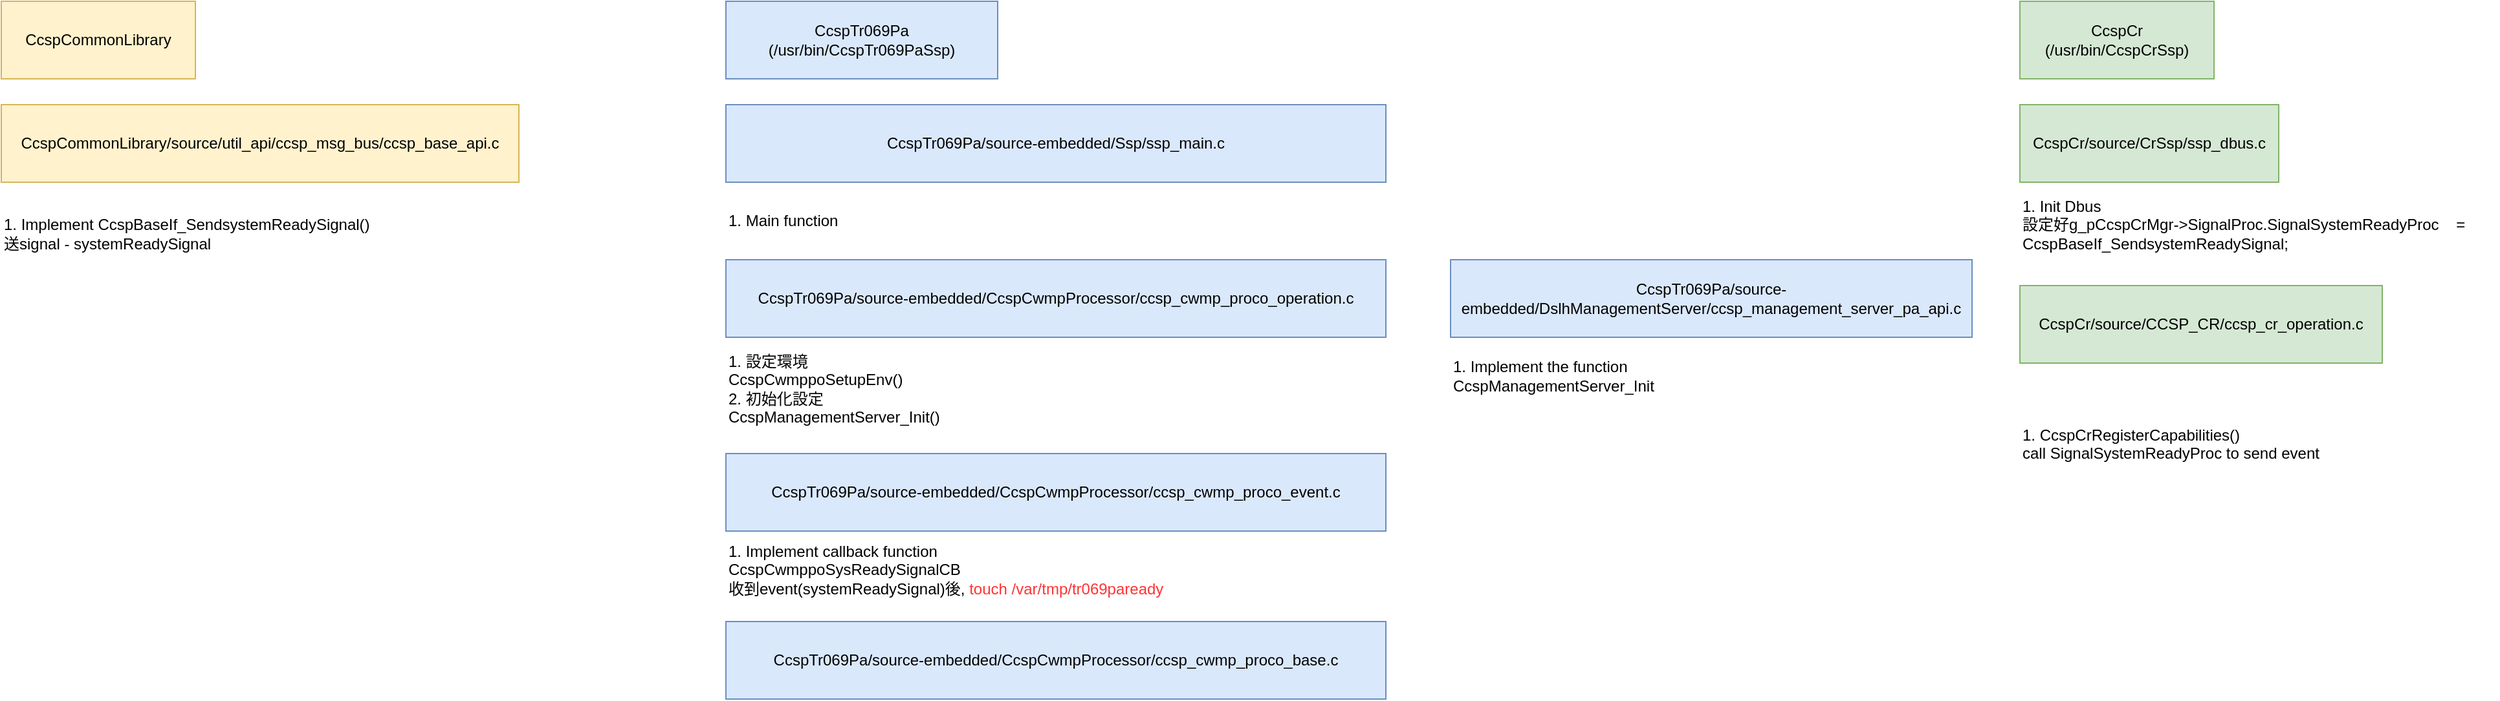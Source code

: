 <mxfile version="13.5.1" type="device"><diagram id="OylcK9fG_IWqdOKacbt0" name="TR069"><mxGraphModel dx="1913" dy="806" grid="1" gridSize="10" guides="1" tooltips="1" connect="1" arrows="1" fold="1" page="1" pageScale="1" pageWidth="827" pageHeight="1169" math="0" shadow="0"><root><mxCell id="0"/><mxCell id="1" parent="0"/><mxCell id="1JbcVxu9aKOTrACL6_xq-1" value="CcspTr069Pa&lt;br&gt;(/usr/bin/CcspTr069PaSsp)" style="rounded=0;whiteSpace=wrap;html=1;fillColor=#dae8fc;strokeColor=#6c8ebf;" vertex="1" parent="1"><mxGeometry y="160" width="210" height="60" as="geometry"/></mxCell><mxCell id="1JbcVxu9aKOTrACL6_xq-2" value="CcspCr&lt;br&gt;(/usr/bin/CcspCrSsp)" style="rounded=0;whiteSpace=wrap;html=1;fillColor=#d5e8d4;strokeColor=#82b366;" vertex="1" parent="1"><mxGeometry x="1000" y="160" width="150" height="60" as="geometry"/></mxCell><mxCell id="1JbcVxu9aKOTrACL6_xq-3" value="CcspTr069Pa/source-embedded/CcspCwmpProcessor/ccsp_cwmp_proco_event.c" style="rounded=0;whiteSpace=wrap;html=1;fillColor=#dae8fc;strokeColor=#6c8ebf;" vertex="1" parent="1"><mxGeometry y="510" width="510" height="60" as="geometry"/></mxCell><mxCell id="1JbcVxu9aKOTrACL6_xq-4" value="CcspTr069Pa/source-embedded/CcspCwmpProcessor/ccsp_cwmp_proco_operation.c" style="rounded=0;whiteSpace=wrap;html=1;fillColor=#dae8fc;strokeColor=#6c8ebf;" vertex="1" parent="1"><mxGeometry y="360" width="510" height="60" as="geometry"/></mxCell><mxCell id="1JbcVxu9aKOTrACL6_xq-5" value="CcspTr069Pa/source-embedded/Ssp/ssp_main.c" style="rounded=0;whiteSpace=wrap;html=1;fillColor=#dae8fc;strokeColor=#6c8ebf;" vertex="1" parent="1"><mxGeometry y="240" width="510" height="60" as="geometry"/></mxCell><mxCell id="1JbcVxu9aKOTrACL6_xq-6" value="CcspTr069Pa/source-embedded/DslhManagementServer/ccsp_management_server_pa_api.c" style="rounded=0;whiteSpace=wrap;html=1;fillColor=#dae8fc;strokeColor=#6c8ebf;" vertex="1" parent="1"><mxGeometry x="560" y="360" width="403" height="60" as="geometry"/></mxCell><mxCell id="1JbcVxu9aKOTrACL6_xq-7" value="CcspTr069Pa/source-embedded/CcspCwmpProcessor/ccsp_cwmp_proco_base.c" style="rounded=0;whiteSpace=wrap;html=1;fillColor=#dae8fc;strokeColor=#6c8ebf;" vertex="1" parent="1"><mxGeometry y="640" width="510" height="60" as="geometry"/></mxCell><mxCell id="1JbcVxu9aKOTrACL6_xq-11" value="1. Main function" style="text;html=1;strokeColor=none;fillColor=none;align=left;verticalAlign=middle;whiteSpace=wrap;rounded=0;" vertex="1" parent="1"><mxGeometry y="300" width="230" height="60" as="geometry"/></mxCell><mxCell id="1JbcVxu9aKOTrACL6_xq-12" value="1.&amp;nbsp;&lt;span style=&quot;text-align: center&quot;&gt;設定環境&lt;/span&gt;&lt;br style=&quot;text-align: center&quot;&gt;&lt;span style=&quot;text-align: center&quot;&gt;CcspCwmppoSetupEnv()&lt;br&gt;2. 初始化設定&lt;br&gt;CcspManagementServer_Init()&lt;br&gt;&lt;/span&gt;" style="text;html=1;strokeColor=none;fillColor=none;align=left;verticalAlign=middle;whiteSpace=wrap;rounded=0;" vertex="1" parent="1"><mxGeometry y="430" width="230" height="60" as="geometry"/></mxCell><mxCell id="1JbcVxu9aKOTrACL6_xq-13" value="&lt;div style=&quot;text-align: left&quot;&gt;&lt;span style=&quot;text-align: center&quot;&gt;1. Implement callback function&lt;/span&gt;&lt;/div&gt;&lt;div style=&quot;text-align: left&quot;&gt;&lt;span style=&quot;text-align: center&quot;&gt;CcspCwmppoSysReadySignalCB&lt;/span&gt;&lt;/div&gt;&lt;div style=&quot;text-align: left&quot;&gt;&lt;span style=&quot;text-align: center&quot;&gt;收到event(&lt;/span&gt;&lt;span style=&quot;text-align: center&quot;&gt;systemReadySignal&lt;/span&gt;&lt;span style=&quot;text-align: center&quot;&gt;)後, &lt;font color=&quot;#ff3333&quot;&gt;touch /var/tmp/tr069paready&lt;/font&gt;&lt;/span&gt;&lt;/div&gt;" style="text;html=1;strokeColor=none;fillColor=none;align=left;verticalAlign=middle;whiteSpace=wrap;rounded=0;" vertex="1" parent="1"><mxGeometry y="570" width="390" height="60" as="geometry"/></mxCell><mxCell id="1JbcVxu9aKOTrACL6_xq-14" value="1. Implement the function&lt;span style=&quot;text-align: center&quot;&gt;&lt;br&gt;CcspManagementServer_Init&lt;br&gt;&lt;/span&gt;" style="text;html=1;strokeColor=none;fillColor=none;align=left;verticalAlign=middle;whiteSpace=wrap;rounded=0;" vertex="1" parent="1"><mxGeometry x="560" y="420" width="230" height="60" as="geometry"/></mxCell><mxCell id="1JbcVxu9aKOTrACL6_xq-16" value="CcspCommonLibrary" style="rounded=0;whiteSpace=wrap;html=1;fillColor=#fff2cc;strokeColor=#d6b656;" vertex="1" parent="1"><mxGeometry x="-560" y="160" width="150" height="60" as="geometry"/></mxCell><mxCell id="1JbcVxu9aKOTrACL6_xq-17" value="1. Implement CcspBaseIf_SendsystemReadySignal()&lt;br&gt;送signal -&amp;nbsp;systemReadySignal" style="text;html=1;strokeColor=none;fillColor=none;align=left;verticalAlign=middle;whiteSpace=wrap;rounded=0;" vertex="1" parent="1"><mxGeometry x="-560" y="310" width="420" height="60" as="geometry"/></mxCell><mxCell id="1JbcVxu9aKOTrACL6_xq-18" value="CcspCr/source/CrSsp/ssp_dbus.c" style="rounded=0;whiteSpace=wrap;html=1;fillColor=#d5e8d4;strokeColor=#82b366;" vertex="1" parent="1"><mxGeometry x="1000" y="240" width="200" height="60" as="geometry"/></mxCell><mxCell id="1JbcVxu9aKOTrACL6_xq-19" value="&lt;span style=&quot;text-align: center&quot;&gt;1. Init Dbus&lt;br&gt;設定好&lt;/span&gt;&lt;span style=&quot;text-align: center&quot;&gt;g_pCcspCrMgr-&amp;gt;SignalProc.SignalSystemReadyProc&amp;nbsp; &amp;nbsp; = CcspBaseIf_SendsystemReadySignal;&lt;br&gt;&lt;br&gt;&lt;/span&gt;" style="text;html=1;strokeColor=none;fillColor=none;align=left;verticalAlign=middle;whiteSpace=wrap;rounded=0;" vertex="1" parent="1"><mxGeometry x="1000" y="310" width="370" height="60" as="geometry"/></mxCell><mxCell id="1JbcVxu9aKOTrACL6_xq-20" value="CcspCommonLibrary/source/util_api/ccsp_msg_bus/ccsp_base_api.c" style="rounded=0;whiteSpace=wrap;html=1;fillColor=#fff2cc;strokeColor=#d6b656;" vertex="1" parent="1"><mxGeometry x="-560" y="240" width="400" height="60" as="geometry"/></mxCell><mxCell id="1JbcVxu9aKOTrACL6_xq-21" value="CcspCr/source/CCSP_CR/ccsp_cr_operation.c" style="rounded=0;whiteSpace=wrap;html=1;fillColor=#d5e8d4;strokeColor=#82b366;" vertex="1" parent="1"><mxGeometry x="1000" y="380" width="280" height="60" as="geometry"/></mxCell><mxCell id="1JbcVxu9aKOTrACL6_xq-22" value="&lt;span style=&quot;text-align: center&quot;&gt;1. CcspCrRegisterCapabilities()&lt;br&gt;&lt;/span&gt;&lt;span style=&quot;text-align: center&quot;&gt;call SignalSystemReadyProc to send event&amp;nbsp;&lt;br&gt;&lt;br&gt;&lt;/span&gt;" style="text;html=1;strokeColor=none;fillColor=none;align=left;verticalAlign=middle;whiteSpace=wrap;rounded=0;" vertex="1" parent="1"><mxGeometry x="1000" y="480" width="370" height="60" as="geometry"/></mxCell></root></mxGraphModel></diagram></mxfile>